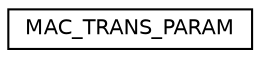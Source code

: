 digraph "Graphical Class Hierarchy"
{
  edge [fontname="Helvetica",fontsize="10",labelfontname="Helvetica",labelfontsize="10"];
  node [fontname="Helvetica",fontsize="10",shape=record];
  rankdir="LR";
  Node1 [label="MAC_TRANS_PARAM",height=0.2,width=0.4,color="black", fillcolor="white", style="filled",URL="$struct_m_a_c___t_r_a_n_s___p_a_r_a_m.html"];
}
